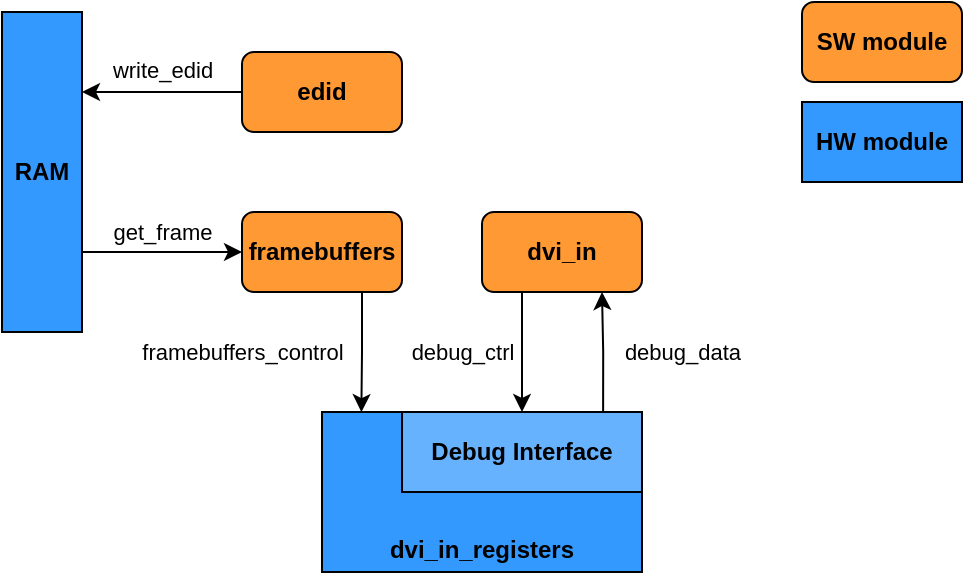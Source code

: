 <mxfile version="24.7.6">
  <diagram name="Seite-1" id="lK0Zdfn2AxMDyJSWXKPG">
    <mxGraphModel dx="830" dy="442" grid="1" gridSize="10" guides="1" tooltips="1" connect="1" arrows="1" fold="1" page="1" pageScale="1" pageWidth="1169" pageHeight="827" math="0" shadow="0">
      <root>
        <mxCell id="0" />
        <mxCell id="1" parent="0" />
        <mxCell id="T2Axyv9luWXHaTQ9iIoj-6" style="edgeStyle=orthogonalEdgeStyle;rounded=0;orthogonalLoop=1;jettySize=auto;html=1;entryX=0;entryY=0.5;entryDx=0;entryDy=0;exitX=1;exitY=0.75;exitDx=0;exitDy=0;" parent="1" source="T2Axyv9luWXHaTQ9iIoj-1" target="T2Axyv9luWXHaTQ9iIoj-3" edge="1">
          <mxGeometry relative="1" as="geometry" />
        </mxCell>
        <mxCell id="T2Axyv9luWXHaTQ9iIoj-8" value="get_frame" style="edgeLabel;html=1;align=center;verticalAlign=middle;resizable=0;points=[];" parent="T2Axyv9luWXHaTQ9iIoj-6" vertex="1" connectable="0">
          <mxGeometry x="-0.309" relative="1" as="geometry">
            <mxPoint x="12" y="-10" as="offset" />
          </mxGeometry>
        </mxCell>
        <mxCell id="T2Axyv9luWXHaTQ9iIoj-1" value="&lt;div&gt;&lt;b&gt;RAM&lt;/b&gt;&lt;/div&gt;" style="rounded=0;whiteSpace=wrap;html=1;fillColor=#3399FF;" parent="1" vertex="1">
          <mxGeometry x="360" y="160" width="40" height="160" as="geometry" />
        </mxCell>
        <mxCell id="T2Axyv9luWXHaTQ9iIoj-2" value="&lt;b&gt;edid&lt;/b&gt;" style="rounded=1;whiteSpace=wrap;html=1;fillColor=#FF9933;" parent="1" vertex="1">
          <mxGeometry x="480" y="180" width="80" height="40" as="geometry" />
        </mxCell>
        <mxCell id="T2Axyv9luWXHaTQ9iIoj-3" value="&lt;b&gt;framebuffers&lt;/b&gt;" style="rounded=1;whiteSpace=wrap;html=1;fillColor=#FF9933;" parent="1" vertex="1">
          <mxGeometry x="480" y="260" width="80" height="40" as="geometry" />
        </mxCell>
        <mxCell id="T2Axyv9luWXHaTQ9iIoj-7" style="edgeStyle=orthogonalEdgeStyle;rounded=0;orthogonalLoop=1;jettySize=auto;html=1;exitX=0;exitY=0.5;exitDx=0;exitDy=0;entryX=1;entryY=0.25;entryDx=0;entryDy=0;" parent="1" source="T2Axyv9luWXHaTQ9iIoj-2" target="T2Axyv9luWXHaTQ9iIoj-1" edge="1">
          <mxGeometry relative="1" as="geometry" />
        </mxCell>
        <mxCell id="T2Axyv9luWXHaTQ9iIoj-9" value="write_edid" style="edgeLabel;html=1;align=center;verticalAlign=middle;resizable=0;points=[];" parent="T2Axyv9luWXHaTQ9iIoj-7" vertex="1" connectable="0">
          <mxGeometry x="0.115" relative="1" as="geometry">
            <mxPoint x="4" y="-11" as="offset" />
          </mxGeometry>
        </mxCell>
        <mxCell id="T2Axyv9luWXHaTQ9iIoj-10" value="" style="group;strokeColor=default;fillColor=default;" parent="1" vertex="1" connectable="0">
          <mxGeometry x="520" y="360" width="160" height="80" as="geometry" />
        </mxCell>
        <mxCell id="T2Axyv9luWXHaTQ9iIoj-4" value="&lt;div align=&quot;center&quot;&gt;&lt;b&gt;&lt;br&gt;&lt;/b&gt;&lt;/div&gt;&lt;div align=&quot;center&quot;&gt;&lt;b&gt;&lt;br&gt;&lt;/b&gt;&lt;/div&gt;&lt;div align=&quot;center&quot;&gt;&lt;b&gt;&lt;br&gt;&lt;/b&gt;&lt;/div&gt;&lt;div align=&quot;center&quot;&gt;&lt;b&gt;&lt;br&gt;&lt;/b&gt;&lt;/div&gt;&lt;div align=&quot;center&quot;&gt;&lt;b&gt;dvi_in_registers&lt;/b&gt;&lt;/div&gt;" style="rounded=0;whiteSpace=wrap;html=1;align=center;fillColor=#3399FF;strokeColor=#000000;" parent="T2Axyv9luWXHaTQ9iIoj-10" vertex="1">
          <mxGeometry width="160" height="80" as="geometry" />
        </mxCell>
        <mxCell id="T2Axyv9luWXHaTQ9iIoj-5" value="&lt;b&gt;Debug Interface&lt;/b&gt;" style="rounded=0;whiteSpace=wrap;html=1;fillColor=#66B2FF;" parent="T2Axyv9luWXHaTQ9iIoj-10" vertex="1">
          <mxGeometry x="40" width="120" height="40" as="geometry" />
        </mxCell>
        <mxCell id="T2Axyv9luWXHaTQ9iIoj-12" style="edgeStyle=orthogonalEdgeStyle;rounded=0;orthogonalLoop=1;jettySize=auto;html=1;exitX=0.75;exitY=1;exitDx=0;exitDy=0;entryX=0.123;entryY=0.001;entryDx=0;entryDy=0;entryPerimeter=0;" parent="1" source="T2Axyv9luWXHaTQ9iIoj-3" target="T2Axyv9luWXHaTQ9iIoj-4" edge="1">
          <mxGeometry relative="1" as="geometry" />
        </mxCell>
        <mxCell id="T2Axyv9luWXHaTQ9iIoj-15" value="framebuffers_control" style="edgeLabel;html=1;align=center;verticalAlign=middle;resizable=0;points=[];" parent="T2Axyv9luWXHaTQ9iIoj-12" vertex="1" connectable="0">
          <mxGeometry x="-0.15" relative="1" as="geometry">
            <mxPoint x="-60" y="4" as="offset" />
          </mxGeometry>
        </mxCell>
        <mxCell id="T2Axyv9luWXHaTQ9iIoj-17" style="edgeStyle=orthogonalEdgeStyle;rounded=0;orthogonalLoop=1;jettySize=auto;html=1;exitX=0.25;exitY=1;exitDx=0;exitDy=0;entryX=0.5;entryY=0;entryDx=0;entryDy=0;" parent="1" source="T2Axyv9luWXHaTQ9iIoj-14" target="T2Axyv9luWXHaTQ9iIoj-5" edge="1">
          <mxGeometry relative="1" as="geometry" />
        </mxCell>
        <mxCell id="T2Axyv9luWXHaTQ9iIoj-19" value="debug_ctrl" style="edgeLabel;html=1;align=center;verticalAlign=middle;resizable=0;points=[];" parent="T2Axyv9luWXHaTQ9iIoj-17" vertex="1" connectable="0">
          <mxGeometry x="-0.108" relative="1" as="geometry">
            <mxPoint x="-30" y="3" as="offset" />
          </mxGeometry>
        </mxCell>
        <mxCell id="T2Axyv9luWXHaTQ9iIoj-14" value="&lt;b&gt;dvi_in&lt;/b&gt;" style="rounded=1;whiteSpace=wrap;html=1;fillColor=#FF9933;" parent="1" vertex="1">
          <mxGeometry x="600" y="260" width="80" height="40" as="geometry" />
        </mxCell>
        <mxCell id="T2Axyv9luWXHaTQ9iIoj-20" style="edgeStyle=orthogonalEdgeStyle;rounded=0;orthogonalLoop=1;jettySize=auto;html=1;exitX=0.838;exitY=0.004;exitDx=0;exitDy=0;exitPerimeter=0;entryX=0.75;entryY=1;entryDx=0;entryDy=0;" parent="1" source="T2Axyv9luWXHaTQ9iIoj-5" target="T2Axyv9luWXHaTQ9iIoj-14" edge="1">
          <mxGeometry relative="1" as="geometry">
            <mxPoint x="660" y="310" as="targetPoint" />
          </mxGeometry>
        </mxCell>
        <mxCell id="T2Axyv9luWXHaTQ9iIoj-21" value="debug_data" style="edgeLabel;html=1;align=center;verticalAlign=middle;resizable=0;points=[];" parent="T2Axyv9luWXHaTQ9iIoj-20" vertex="1" connectable="0">
          <mxGeometry x="-0.06" relative="1" as="geometry">
            <mxPoint x="39" y="-2" as="offset" />
          </mxGeometry>
        </mxCell>
        <mxCell id="1-0sTNp7Ww3cuwPaudAq-3" value="" style="group" vertex="1" connectable="0" parent="1">
          <mxGeometry x="760" y="155" width="80" height="90" as="geometry" />
        </mxCell>
        <mxCell id="1-0sTNp7Ww3cuwPaudAq-1" value="&lt;b&gt;SW module&lt;br&gt;&lt;/b&gt;" style="rounded=1;whiteSpace=wrap;html=1;fillColor=#FF9933;" vertex="1" parent="1-0sTNp7Ww3cuwPaudAq-3">
          <mxGeometry width="80" height="40" as="geometry" />
        </mxCell>
        <mxCell id="1-0sTNp7Ww3cuwPaudAq-2" value="&lt;b&gt;HW module&lt;/b&gt;" style="rounded=0;whiteSpace=wrap;html=1;fillColor=#3399FF;" vertex="1" parent="1-0sTNp7Ww3cuwPaudAq-3">
          <mxGeometry y="50" width="80" height="40" as="geometry" />
        </mxCell>
      </root>
    </mxGraphModel>
  </diagram>
</mxfile>
